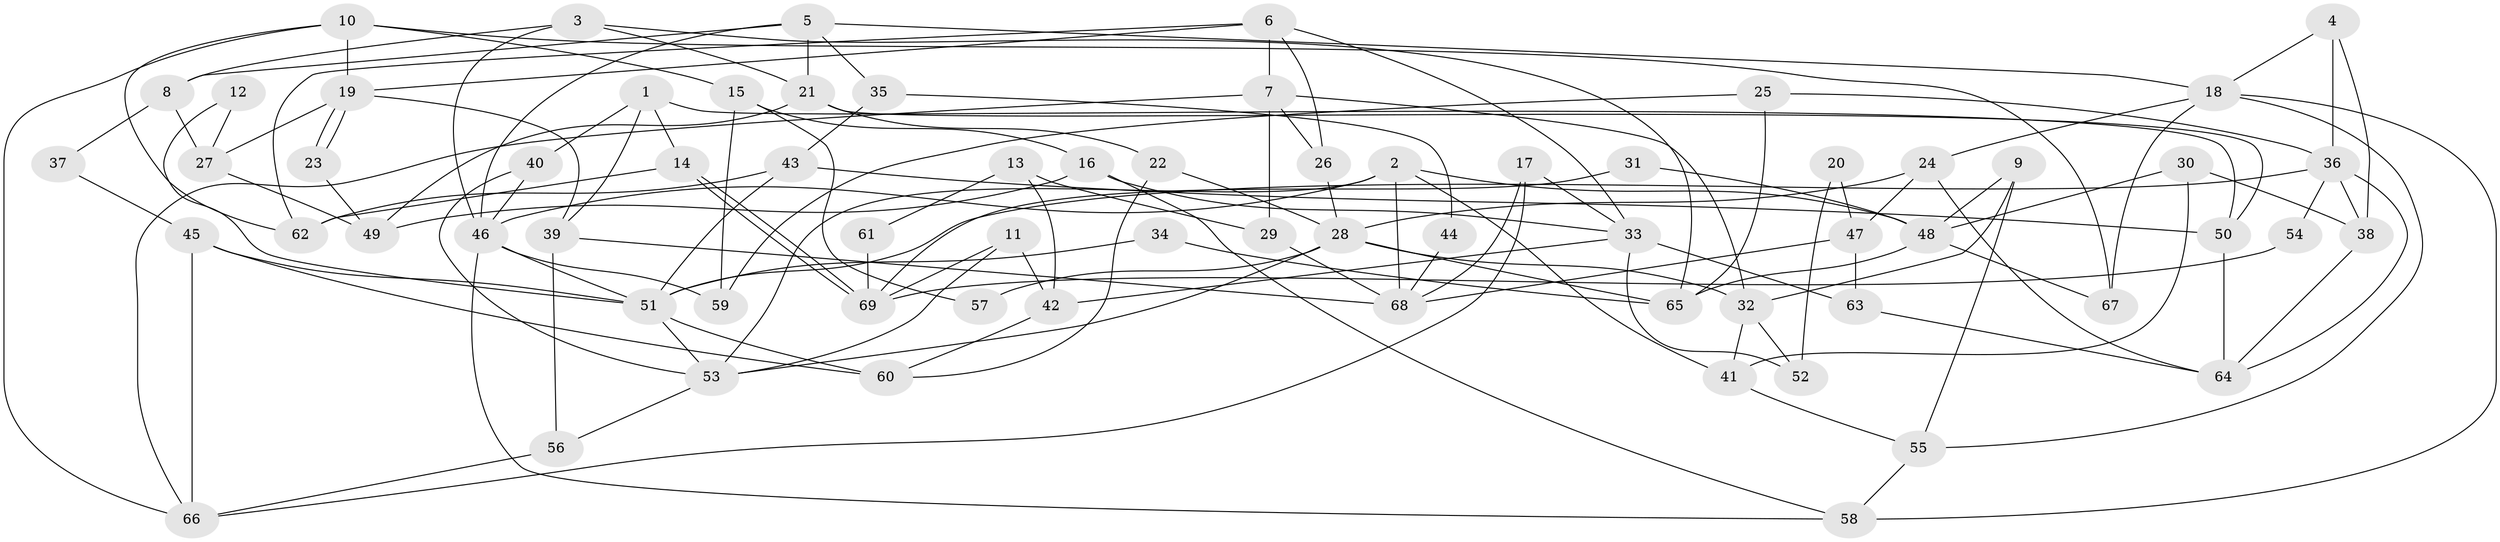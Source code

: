 // coarse degree distribution, {6: 0.21951219512195122, 5: 0.12195121951219512, 8: 0.0975609756097561, 7: 0.14634146341463414, 4: 0.12195121951219512, 3: 0.12195121951219512, 2: 0.14634146341463414, 10: 0.024390243902439025}
// Generated by graph-tools (version 1.1) at 2025/52/02/27/25 19:52:02]
// undirected, 69 vertices, 138 edges
graph export_dot {
graph [start="1"]
  node [color=gray90,style=filled];
  1;
  2;
  3;
  4;
  5;
  6;
  7;
  8;
  9;
  10;
  11;
  12;
  13;
  14;
  15;
  16;
  17;
  18;
  19;
  20;
  21;
  22;
  23;
  24;
  25;
  26;
  27;
  28;
  29;
  30;
  31;
  32;
  33;
  34;
  35;
  36;
  37;
  38;
  39;
  40;
  41;
  42;
  43;
  44;
  45;
  46;
  47;
  48;
  49;
  50;
  51;
  52;
  53;
  54;
  55;
  56;
  57;
  58;
  59;
  60;
  61;
  62;
  63;
  64;
  65;
  66;
  67;
  68;
  69;
  1 -- 40;
  1 -- 39;
  1 -- 14;
  1 -- 50;
  2 -- 41;
  2 -- 46;
  2 -- 48;
  2 -- 53;
  2 -- 68;
  3 -- 65;
  3 -- 46;
  3 -- 8;
  3 -- 21;
  4 -- 38;
  4 -- 36;
  4 -- 18;
  5 -- 18;
  5 -- 46;
  5 -- 8;
  5 -- 21;
  5 -- 35;
  6 -- 33;
  6 -- 19;
  6 -- 7;
  6 -- 26;
  6 -- 62;
  7 -- 26;
  7 -- 29;
  7 -- 32;
  7 -- 66;
  8 -- 27;
  8 -- 37;
  9 -- 32;
  9 -- 55;
  9 -- 48;
  10 -- 66;
  10 -- 62;
  10 -- 15;
  10 -- 19;
  10 -- 67;
  11 -- 42;
  11 -- 53;
  11 -- 69;
  12 -- 51;
  12 -- 27;
  13 -- 42;
  13 -- 29;
  13 -- 61;
  14 -- 69;
  14 -- 69;
  14 -- 62;
  15 -- 59;
  15 -- 16;
  15 -- 57;
  16 -- 49;
  16 -- 33;
  16 -- 58;
  17 -- 66;
  17 -- 33;
  17 -- 68;
  18 -- 67;
  18 -- 24;
  18 -- 55;
  18 -- 58;
  19 -- 23;
  19 -- 23;
  19 -- 27;
  19 -- 39;
  20 -- 52;
  20 -- 47;
  21 -- 22;
  21 -- 49;
  21 -- 50;
  22 -- 28;
  22 -- 60;
  23 -- 49;
  24 -- 64;
  24 -- 28;
  24 -- 47;
  25 -- 36;
  25 -- 65;
  25 -- 59;
  26 -- 28;
  27 -- 49;
  28 -- 53;
  28 -- 32;
  28 -- 57;
  28 -- 65;
  29 -- 68;
  30 -- 48;
  30 -- 41;
  30 -- 38;
  31 -- 48;
  31 -- 69;
  32 -- 41;
  32 -- 52;
  33 -- 63;
  33 -- 42;
  33 -- 52;
  34 -- 51;
  34 -- 65;
  35 -- 43;
  35 -- 44;
  36 -- 38;
  36 -- 51;
  36 -- 54;
  36 -- 64;
  37 -- 45;
  38 -- 64;
  39 -- 68;
  39 -- 56;
  40 -- 53;
  40 -- 46;
  41 -- 55;
  42 -- 60;
  43 -- 50;
  43 -- 62;
  43 -- 51;
  44 -- 68;
  45 -- 51;
  45 -- 60;
  45 -- 66;
  46 -- 51;
  46 -- 58;
  46 -- 59;
  47 -- 68;
  47 -- 63;
  48 -- 65;
  48 -- 67;
  50 -- 64;
  51 -- 53;
  51 -- 60;
  53 -- 56;
  54 -- 69;
  55 -- 58;
  56 -- 66;
  61 -- 69;
  63 -- 64;
}
